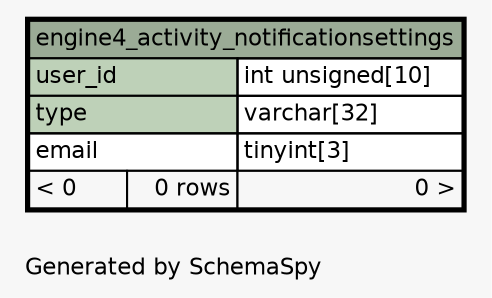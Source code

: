 // dot 2.38.0 on Windows 10 10.0
// SchemaSpy rev 590
digraph "oneDegreeRelationshipsDiagram" {
  graph [
    rankdir="RL"
    bgcolor="#f7f7f7"
    label="\nGenerated by SchemaSpy"
    labeljust="l"
    nodesep="0.18"
    ranksep="0.46"
    fontname="Helvetica"
    fontsize="11"
  ];
  node [
    fontname="Helvetica"
    fontsize="11"
    shape="plaintext"
  ];
  edge [
    arrowsize="0.8"
  ];
  "engine4_activity_notificationsettings" [
    label=<
    <TABLE BORDER="2" CELLBORDER="1" CELLSPACING="0" BGCOLOR="#ffffff">
      <TR><TD COLSPAN="3" BGCOLOR="#9bab96" ALIGN="CENTER">engine4_activity_notificationsettings</TD></TR>
      <TR><TD PORT="user_id" COLSPAN="2" BGCOLOR="#bed1b8" ALIGN="LEFT">user_id</TD><TD PORT="user_id.type" ALIGN="LEFT">int unsigned[10]</TD></TR>
      <TR><TD PORT="type" COLSPAN="2" BGCOLOR="#bed1b8" ALIGN="LEFT">type</TD><TD PORT="type.type" ALIGN="LEFT">varchar[32]</TD></TR>
      <TR><TD PORT="email" COLSPAN="2" ALIGN="LEFT">email</TD><TD PORT="email.type" ALIGN="LEFT">tinyint[3]</TD></TR>
      <TR><TD ALIGN="LEFT" BGCOLOR="#f7f7f7">&lt; 0</TD><TD ALIGN="RIGHT" BGCOLOR="#f7f7f7">0 rows</TD><TD ALIGN="RIGHT" BGCOLOR="#f7f7f7">0 &gt;</TD></TR>
    </TABLE>>
    URL="engine4_activity_notificationsettings.html"
    tooltip="engine4_activity_notificationsettings"
  ];
}
